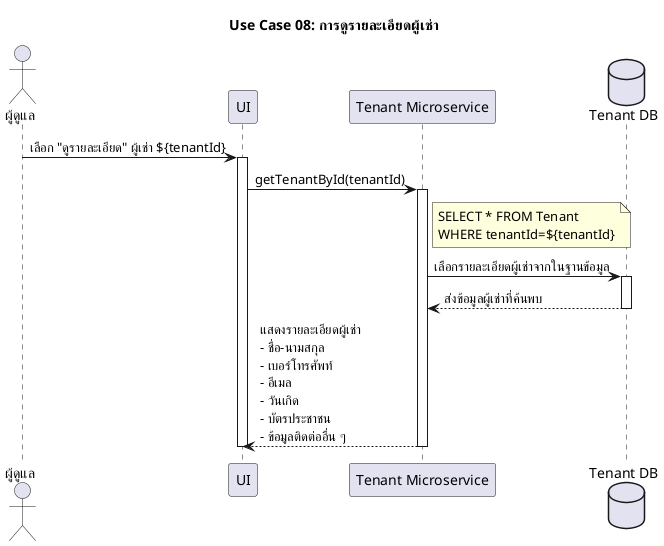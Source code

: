 @startuml Use Case 08: การดูรายละเอียดผู้เช่า
skinparam defaultFontName "TH Sarabun New"
title Use Case 08: การดูรายละเอียดผู้เช่า

actor "ผู้ดูแล" as Admin
participant "UI" as UI
participant "Tenant Microservice" as MS
database "Tenant DB" as DB



Admin -> UI      : เลือก "ดูรายละเอียด" ผู้เช่า ${tenantId}
activate UI

UI -> MS         : getTenantById(tenantId)
activate MS

note right of MS
SELECT * FROM Tenant
WHERE tenantId=${tenantId}
end note
MS -> DB         : เลือกรายละเอียดผู้เช่าจากในฐานข้อมูล
activate DB

DB --> MS        : ส่งข้อมูลผู้เช่าที่ค้นพบ
deactivate DB

MS --> UI        : แสดงรายละเอียดผู้เช่า\n- ชื่อ-นามสกุล\n- เบอร์โทรศัพท์\n- อีเมล\n- วันเกิด\n- บัตรประชาชน\n- ข้อมูลติดต่ออื่น ๆ

deactivate MS
deactivate UI

@enduml
